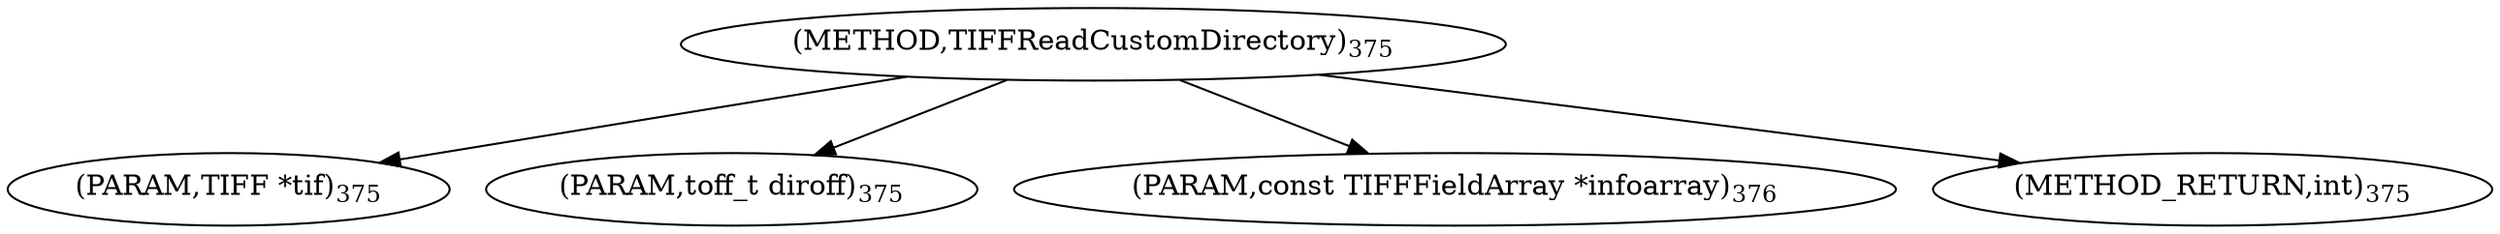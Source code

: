 digraph "TIFFReadCustomDirectory" {  
"8551" [label = <(METHOD,TIFFReadCustomDirectory)<SUB>375</SUB>> ]
"8552" [label = <(PARAM,TIFF *tif)<SUB>375</SUB>> ]
"8553" [label = <(PARAM,toff_t diroff)<SUB>375</SUB>> ]
"8554" [label = <(PARAM,const TIFFFieldArray *infoarray)<SUB>376</SUB>> ]
"8555" [label = <(METHOD_RETURN,int)<SUB>375</SUB>> ]
  "8551" -> "8552" 
  "8551" -> "8553" 
  "8551" -> "8554" 
  "8551" -> "8555" 
}
